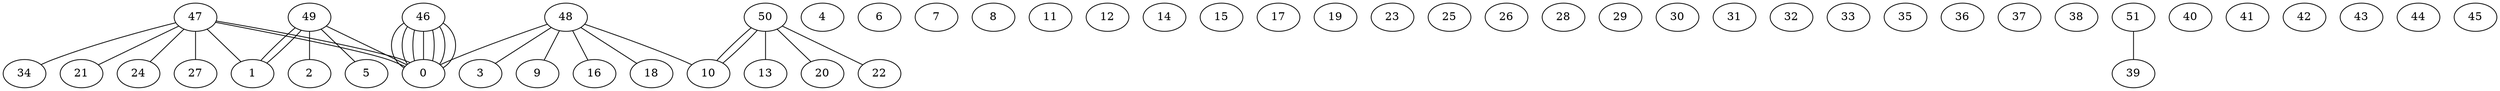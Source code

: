 graph G {
0;
1;
2;
3;
4;
5;
6;
7;
8;
9;
10;
11;
12;
13;
14;
15;
16;
17;
18;
19;
20;
21;
22;
23;
24;
25;
26;
27;
28;
29;
30;
31;
32;
33;
34;
35;
36;
37;
38;
39;
40;
41;
42;
43;
44;
45;
46;
47;
48;
49;
50;
51;
51--39 ;
50--22 ;
50--10 ;
50--20 ;
50--13 ;
50--10 ;
49--5 ;
49--1 ;
49--1 ;
49--2 ;
49--0 ;
48--9 ;
48--18 ;
48--3 ;
48--16 ;
48--10 ;
48--0 ;
47--34 ;
47--21 ;
47--24 ;
47--27 ;
47--1 ;
47--0 ;
47--0 ;
46--0 ;
46--0 ;
46--0 ;
46--0 ;
46--0 ;
46--0 ;
46--0 ;
}
